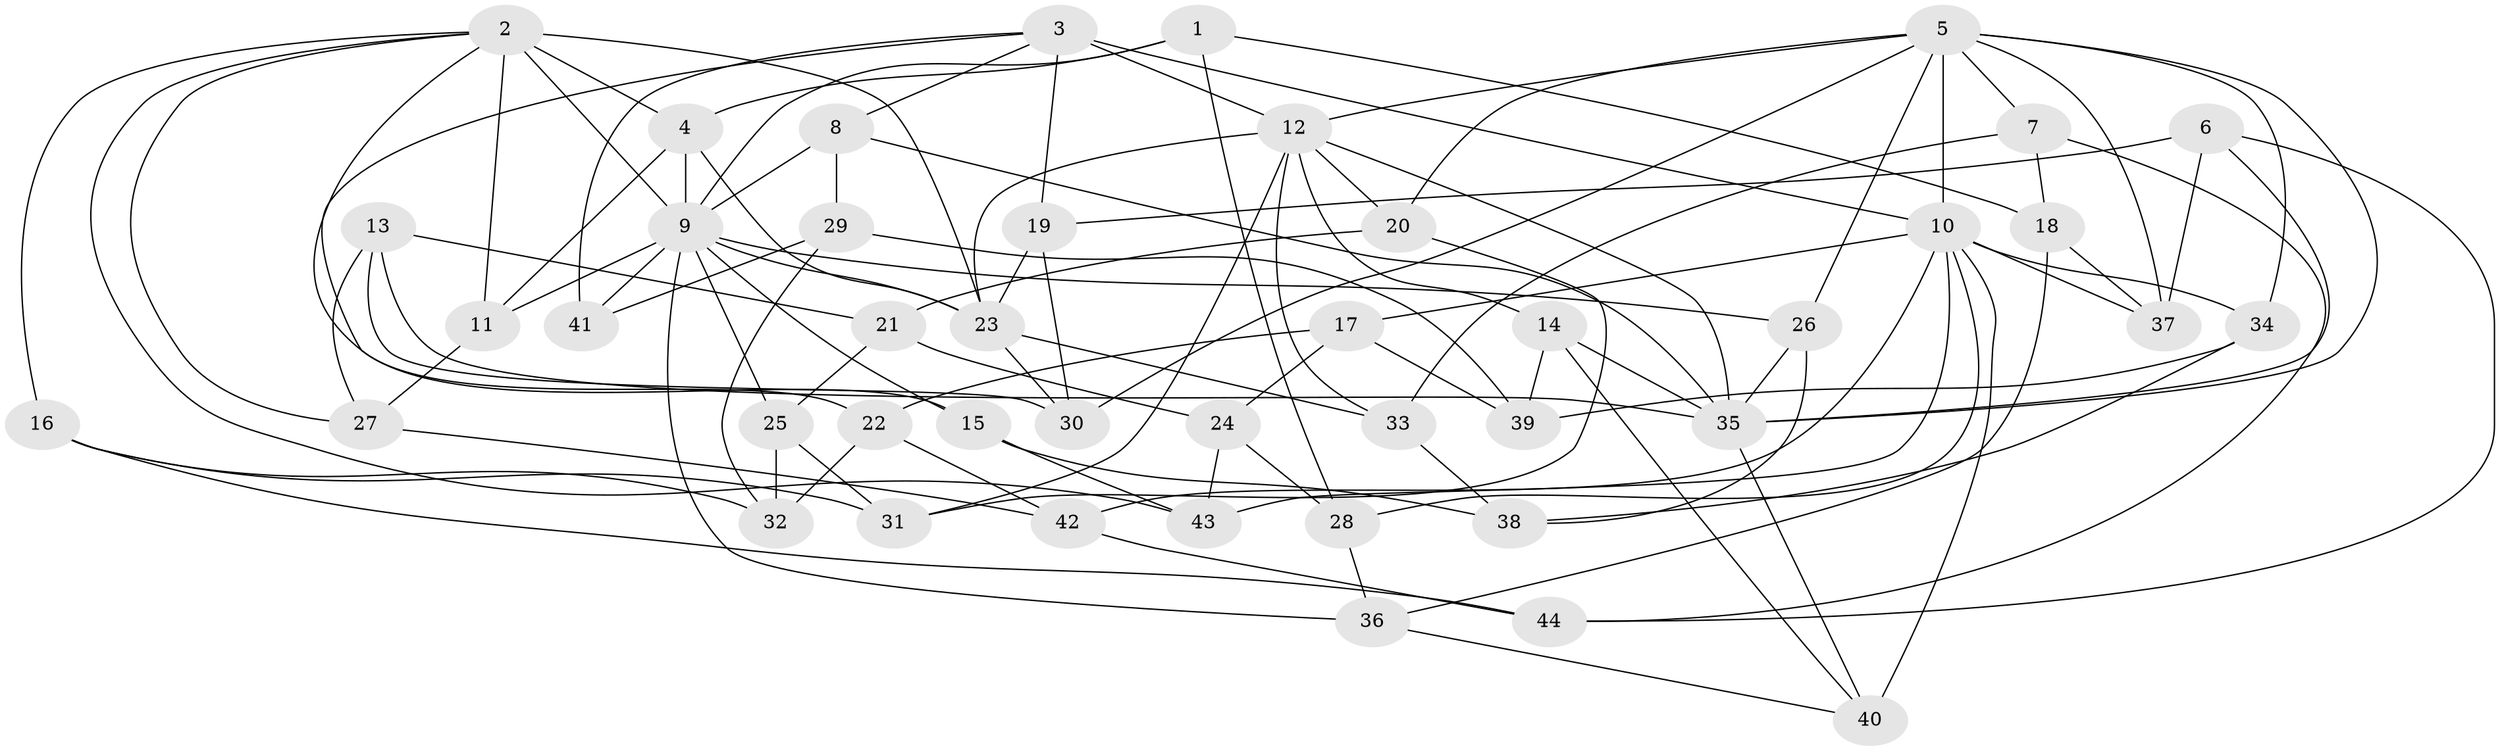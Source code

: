 // original degree distribution, {4: 1.0}
// Generated by graph-tools (version 1.1) at 2025/53/03/04/25 22:53:43]
// undirected, 44 vertices, 105 edges
graph export_dot {
  node [color=gray90,style=filled];
  1;
  2;
  3;
  4;
  5;
  6;
  7;
  8;
  9;
  10;
  11;
  12;
  13;
  14;
  15;
  16;
  17;
  18;
  19;
  20;
  21;
  22;
  23;
  24;
  25;
  26;
  27;
  28;
  29;
  30;
  31;
  32;
  33;
  34;
  35;
  36;
  37;
  38;
  39;
  40;
  41;
  42;
  43;
  44;
  1 -- 4 [weight=1.0];
  1 -- 9 [weight=1.0];
  1 -- 18 [weight=1.0];
  1 -- 28 [weight=1.0];
  2 -- 4 [weight=1.0];
  2 -- 9 [weight=1.0];
  2 -- 11 [weight=1.0];
  2 -- 15 [weight=1.0];
  2 -- 16 [weight=1.0];
  2 -- 23 [weight=3.0];
  2 -- 27 [weight=1.0];
  2 -- 43 [weight=1.0];
  3 -- 8 [weight=1.0];
  3 -- 10 [weight=1.0];
  3 -- 12 [weight=3.0];
  3 -- 19 [weight=1.0];
  3 -- 22 [weight=1.0];
  3 -- 41 [weight=1.0];
  4 -- 9 [weight=1.0];
  4 -- 11 [weight=1.0];
  4 -- 23 [weight=2.0];
  5 -- 7 [weight=1.0];
  5 -- 10 [weight=2.0];
  5 -- 12 [weight=1.0];
  5 -- 20 [weight=1.0];
  5 -- 26 [weight=1.0];
  5 -- 30 [weight=1.0];
  5 -- 34 [weight=1.0];
  5 -- 35 [weight=1.0];
  5 -- 37 [weight=1.0];
  6 -- 19 [weight=1.0];
  6 -- 35 [weight=1.0];
  6 -- 37 [weight=1.0];
  6 -- 44 [weight=1.0];
  7 -- 18 [weight=1.0];
  7 -- 33 [weight=1.0];
  7 -- 44 [weight=1.0];
  8 -- 9 [weight=1.0];
  8 -- 29 [weight=1.0];
  8 -- 35 [weight=1.0];
  9 -- 11 [weight=1.0];
  9 -- 15 [weight=1.0];
  9 -- 23 [weight=1.0];
  9 -- 25 [weight=1.0];
  9 -- 26 [weight=1.0];
  9 -- 36 [weight=1.0];
  9 -- 41 [weight=2.0];
  10 -- 17 [weight=1.0];
  10 -- 28 [weight=1.0];
  10 -- 34 [weight=1.0];
  10 -- 37 [weight=1.0];
  10 -- 40 [weight=1.0];
  10 -- 42 [weight=1.0];
  10 -- 43 [weight=1.0];
  11 -- 27 [weight=1.0];
  12 -- 14 [weight=1.0];
  12 -- 20 [weight=1.0];
  12 -- 23 [weight=1.0];
  12 -- 31 [weight=1.0];
  12 -- 33 [weight=1.0];
  12 -- 35 [weight=1.0];
  13 -- 21 [weight=1.0];
  13 -- 27 [weight=1.0];
  13 -- 30 [weight=1.0];
  13 -- 35 [weight=1.0];
  14 -- 35 [weight=3.0];
  14 -- 39 [weight=1.0];
  14 -- 40 [weight=1.0];
  15 -- 38 [weight=1.0];
  15 -- 43 [weight=1.0];
  16 -- 31 [weight=1.0];
  16 -- 32 [weight=1.0];
  16 -- 44 [weight=1.0];
  17 -- 22 [weight=1.0];
  17 -- 24 [weight=1.0];
  17 -- 39 [weight=1.0];
  18 -- 36 [weight=1.0];
  18 -- 37 [weight=1.0];
  19 -- 23 [weight=1.0];
  19 -- 30 [weight=1.0];
  20 -- 21 [weight=1.0];
  20 -- 31 [weight=1.0];
  21 -- 24 [weight=1.0];
  21 -- 25 [weight=1.0];
  22 -- 32 [weight=1.0];
  22 -- 42 [weight=1.0];
  23 -- 30 [weight=1.0];
  23 -- 33 [weight=1.0];
  24 -- 28 [weight=1.0];
  24 -- 43 [weight=1.0];
  25 -- 31 [weight=1.0];
  25 -- 32 [weight=1.0];
  26 -- 35 [weight=1.0];
  26 -- 38 [weight=1.0];
  27 -- 42 [weight=1.0];
  28 -- 36 [weight=1.0];
  29 -- 32 [weight=1.0];
  29 -- 39 [weight=1.0];
  29 -- 41 [weight=1.0];
  33 -- 38 [weight=1.0];
  34 -- 38 [weight=1.0];
  34 -- 39 [weight=1.0];
  35 -- 40 [weight=1.0];
  36 -- 40 [weight=1.0];
  42 -- 44 [weight=1.0];
}
